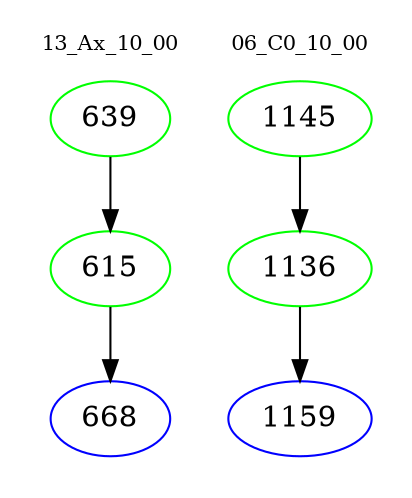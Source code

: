 digraph{
subgraph cluster_0 {
color = white
label = "13_Ax_10_00";
fontsize=10;
T0_639 [label="639", color="green"]
T0_639 -> T0_615 [color="black"]
T0_615 [label="615", color="green"]
T0_615 -> T0_668 [color="black"]
T0_668 [label="668", color="blue"]
}
subgraph cluster_1 {
color = white
label = "06_C0_10_00";
fontsize=10;
T1_1145 [label="1145", color="green"]
T1_1145 -> T1_1136 [color="black"]
T1_1136 [label="1136", color="green"]
T1_1136 -> T1_1159 [color="black"]
T1_1159 [label="1159", color="blue"]
}
}
